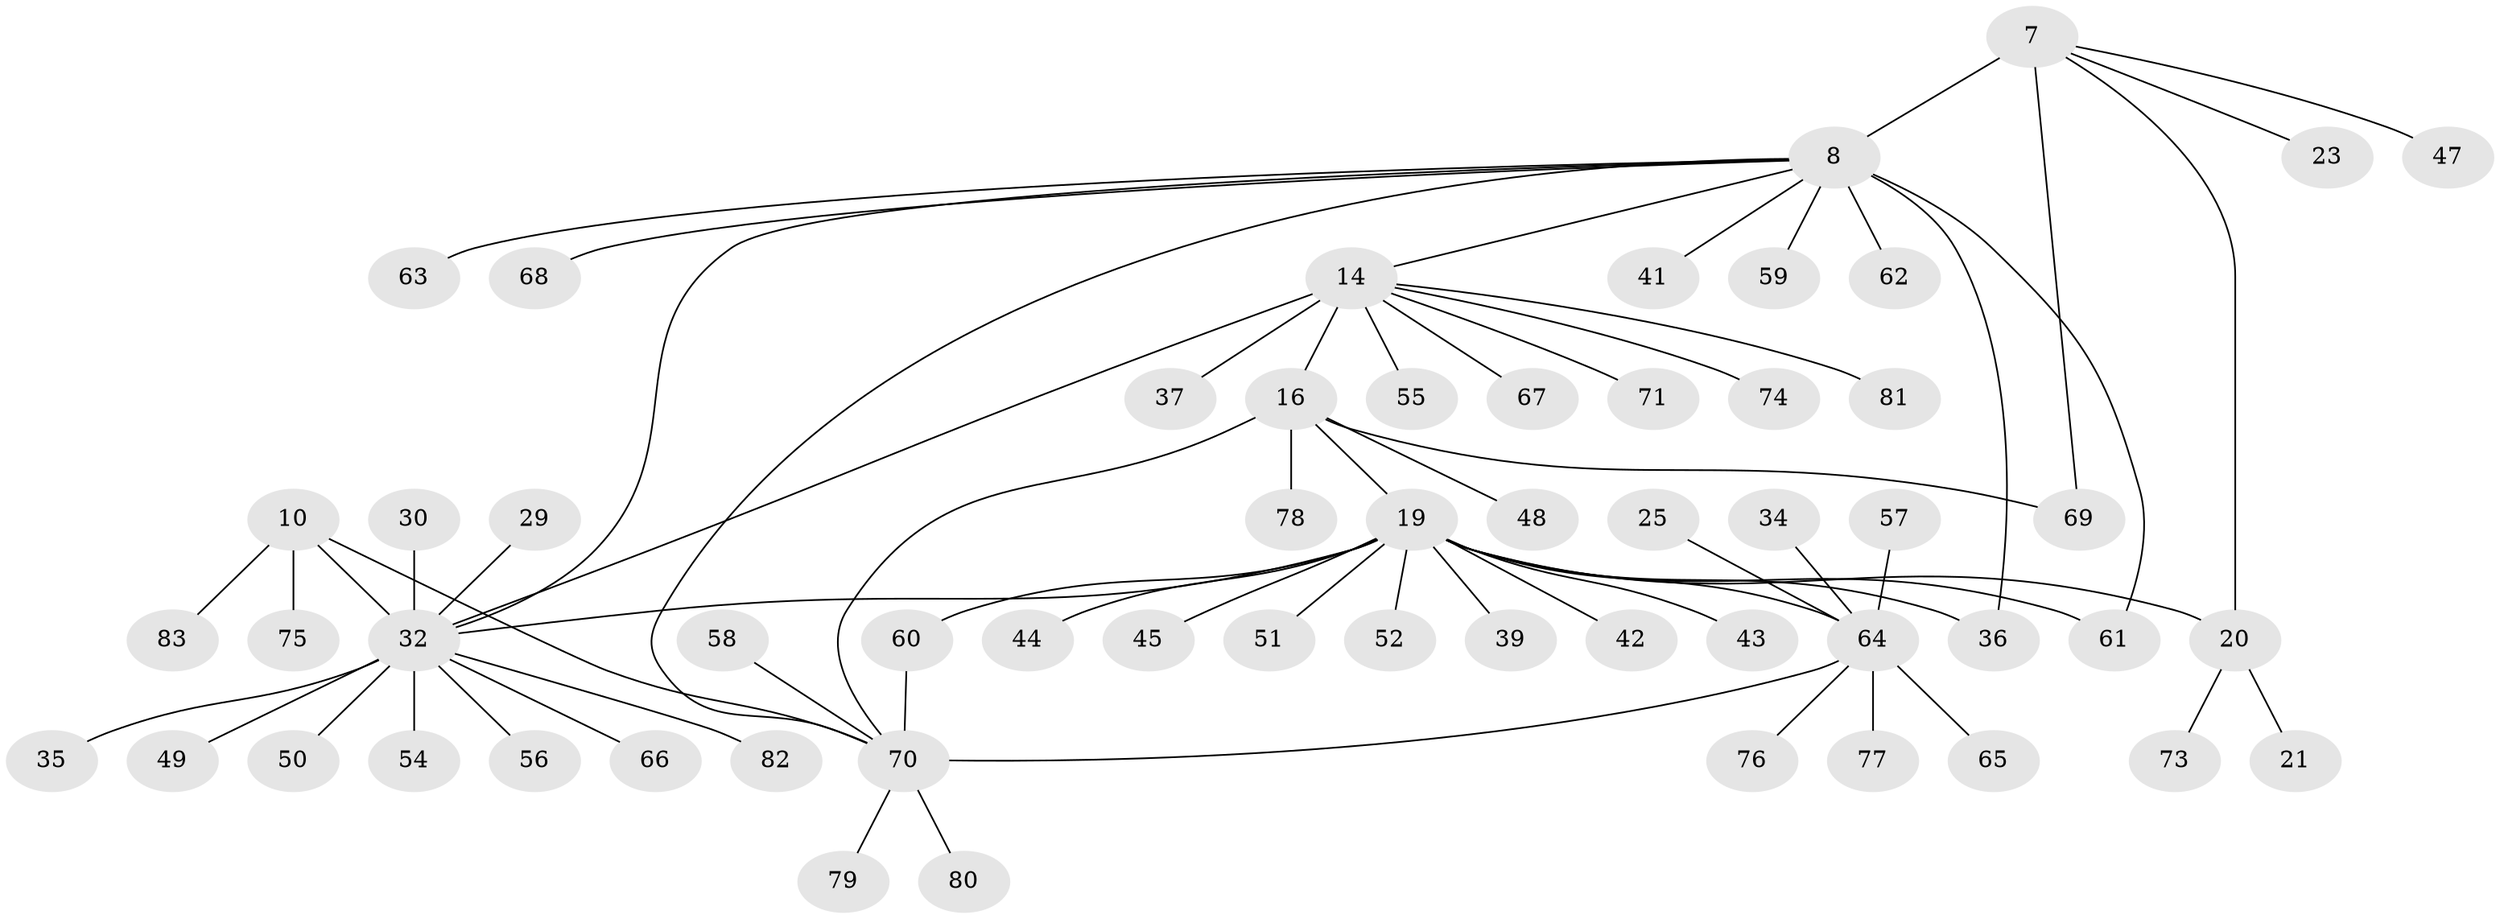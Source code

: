 // original degree distribution, {10: 0.012048192771084338, 6: 0.03614457831325301, 5: 0.03614457831325301, 4: 0.04819277108433735, 7: 0.04819277108433735, 9: 0.024096385542168676, 11: 0.012048192771084338, 8: 0.012048192771084338, 12: 0.012048192771084338, 1: 0.6144578313253012, 3: 0.060240963855421686, 2: 0.08433734939759036}
// Generated by graph-tools (version 1.1) at 2025/57/03/04/25 21:57:42]
// undirected, 58 vertices, 67 edges
graph export_dot {
graph [start="1"]
  node [color=gray90,style=filled];
  7 [super="+5"];
  8 [super="+6"];
  10 [super="+9"];
  14 [super="+13"];
  16 [super="+15"];
  19 [super="+18"];
  20 [super="+17"];
  21;
  23;
  25;
  29;
  30;
  32 [super="+12+27"];
  34;
  35;
  36;
  37;
  39;
  41 [super="+26"];
  42;
  43;
  44 [super="+40"];
  45;
  47;
  48;
  49;
  50;
  51;
  52;
  54;
  55 [super="+33"];
  56;
  57;
  58;
  59 [super="+46"];
  60;
  61;
  62;
  63;
  64 [super="+1"];
  65;
  66;
  67;
  68;
  69 [super="+38"];
  70 [super="+4"];
  71 [super="+31"];
  73;
  74 [super="+72"];
  75 [super="+53"];
  76;
  77;
  78;
  79;
  80;
  81;
  82;
  83;
  7 -- 8 [weight=4];
  7 -- 20;
  7 -- 23;
  7 -- 47;
  7 -- 69;
  8 -- 36;
  8 -- 62;
  8 -- 68;
  8 -- 61;
  8 -- 14;
  8 -- 63;
  8 -- 41;
  8 -- 59;
  8 -- 32;
  8 -- 70;
  10 -- 83;
  10 -- 75;
  10 -- 32 [weight=4];
  10 -- 70;
  14 -- 16 [weight=4];
  14 -- 37;
  14 -- 81;
  14 -- 67;
  14 -- 71;
  14 -- 55;
  14 -- 74;
  14 -- 32;
  16 -- 48;
  16 -- 19;
  16 -- 78;
  16 -- 69;
  16 -- 70;
  19 -- 20 [weight=4];
  19 -- 39;
  19 -- 42;
  19 -- 43;
  19 -- 45;
  19 -- 52;
  19 -- 60;
  19 -- 64 [weight=2];
  19 -- 51;
  19 -- 36;
  19 -- 61;
  19 -- 44;
  19 -- 32;
  20 -- 21;
  20 -- 73;
  25 -- 64;
  29 -- 32;
  30 -- 32;
  32 -- 66;
  32 -- 35;
  32 -- 49;
  32 -- 82;
  32 -- 50;
  32 -- 54;
  32 -- 56;
  34 -- 64;
  57 -- 64;
  58 -- 70;
  60 -- 70;
  64 -- 77;
  64 -- 65;
  64 -- 76;
  64 -- 70 [weight=3];
  70 -- 79;
  70 -- 80;
}
